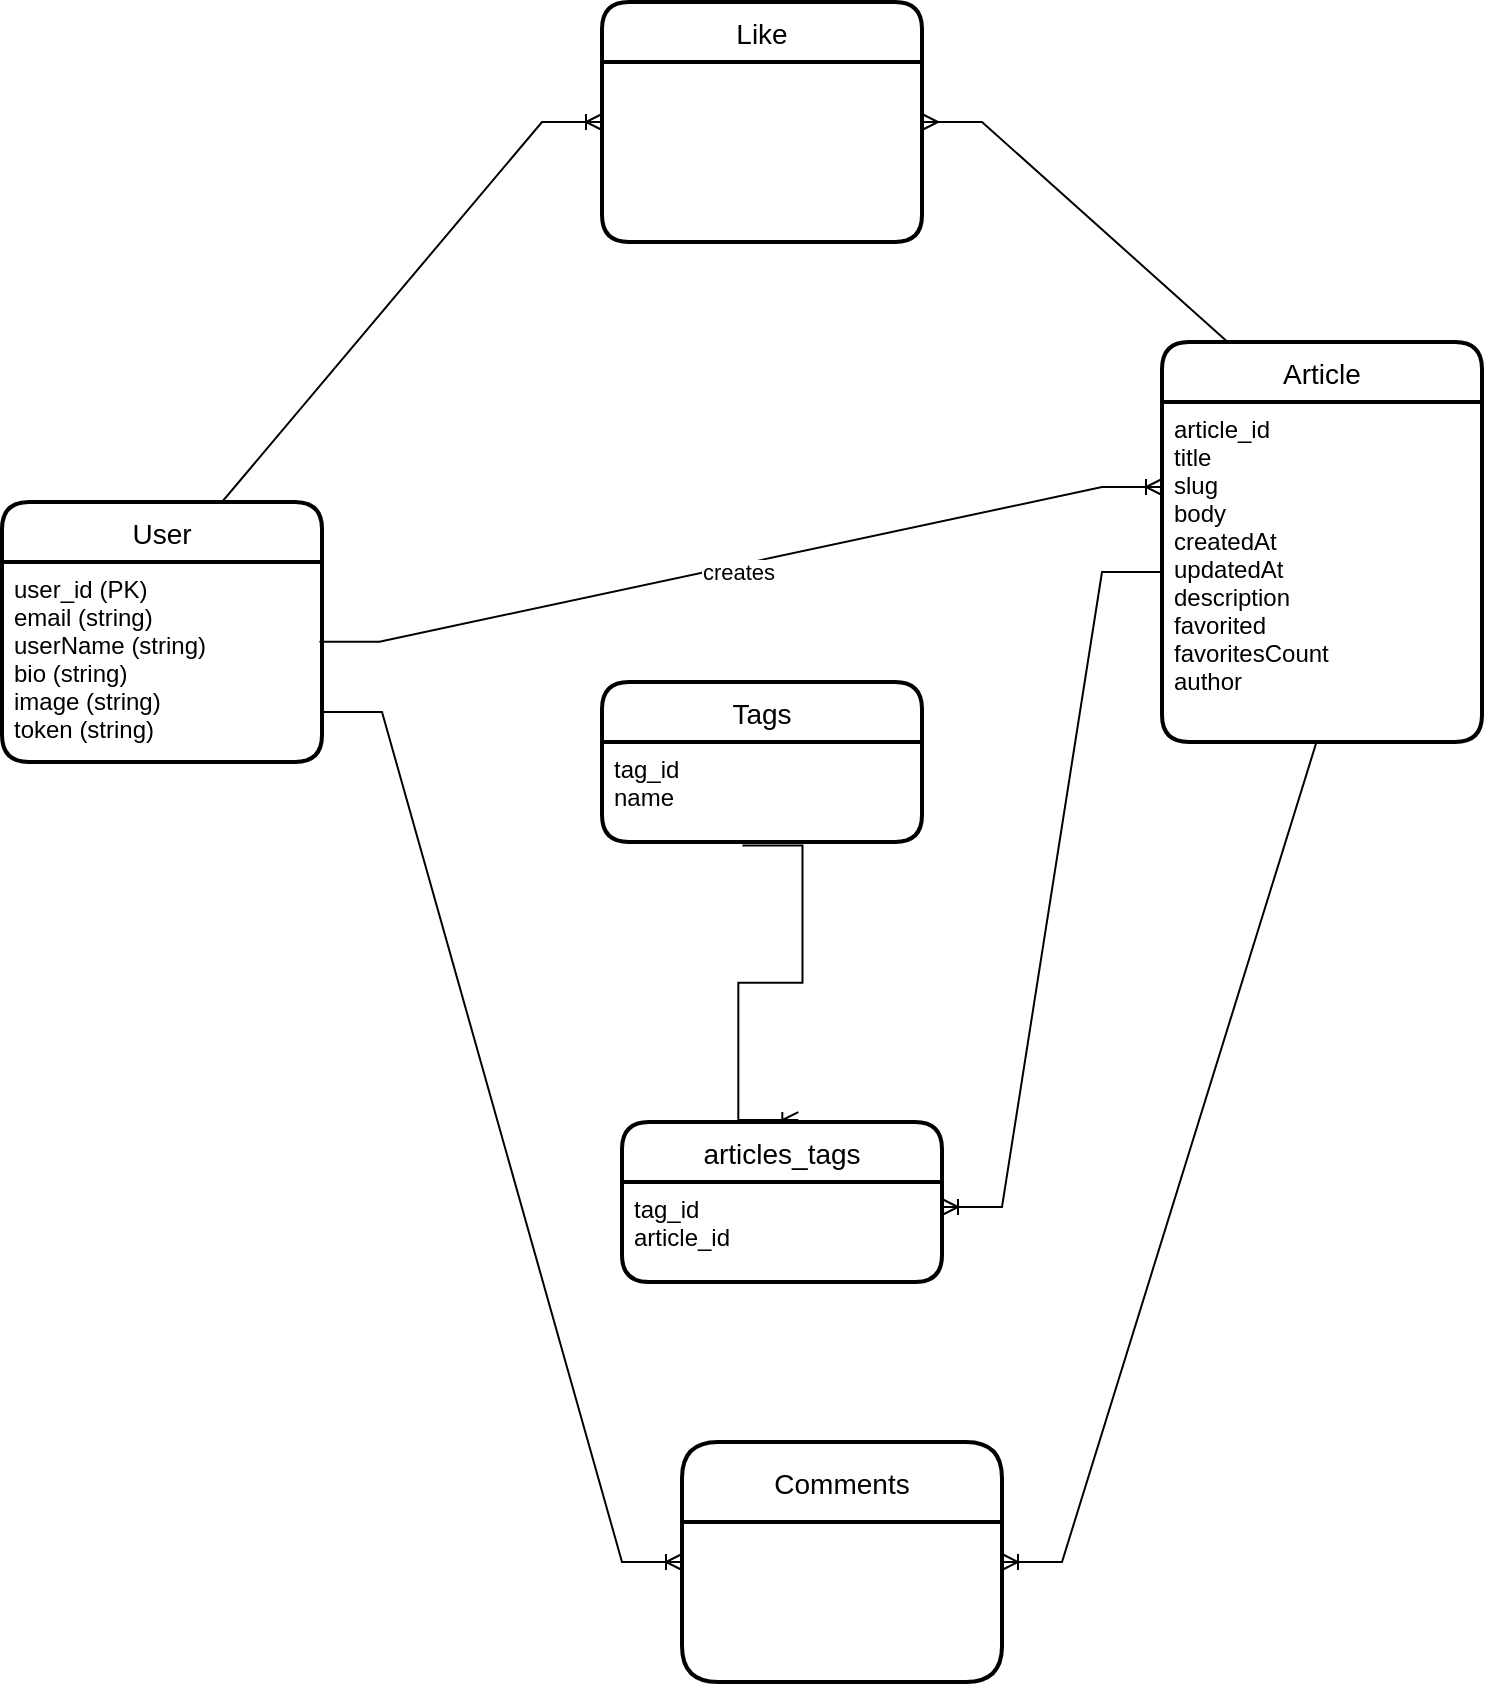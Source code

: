 <mxfile version="16.5.6" type="github"><diagram id="JWTKf-dhI-6AiEAXoNNv" name="Page-1"><mxGraphModel dx="1366" dy="912" grid="1" gridSize="10" guides="1" tooltips="1" connect="1" arrows="1" fold="1" page="1" pageScale="1" pageWidth="827" pageHeight="1169" math="0" shadow="0"><root><mxCell id="0"/><mxCell id="1" parent="0"/><mxCell id="JO6UdI5PcjbyjFKNnYwq-39" value="User" style="swimlane;childLayout=stackLayout;horizontal=1;startSize=30;horizontalStack=0;rounded=1;fontSize=14;fontStyle=0;strokeWidth=2;resizeParent=0;resizeLast=1;shadow=0;dashed=0;align=center;" vertex="1" parent="1"><mxGeometry x="20" y="260" width="160" height="130" as="geometry"/></mxCell><mxCell id="JO6UdI5PcjbyjFKNnYwq-40" value="user_id (PK)&#10;email (string)&#10;userName (string)&#10;bio (string)&#10;image (string)&#10;token (string)" style="align=left;strokeColor=none;fillColor=none;spacingLeft=4;fontSize=12;verticalAlign=top;resizable=0;rotatable=0;part=1;" vertex="1" parent="JO6UdI5PcjbyjFKNnYwq-39"><mxGeometry y="30" width="160" height="100" as="geometry"/></mxCell><mxCell id="JO6UdI5PcjbyjFKNnYwq-43" value="Like" style="swimlane;childLayout=stackLayout;horizontal=1;startSize=30;horizontalStack=0;rounded=1;fontSize=14;fontStyle=0;strokeWidth=2;resizeParent=0;resizeLast=1;shadow=0;dashed=0;align=center;" vertex="1" parent="1"><mxGeometry x="320" y="10" width="160" height="120" as="geometry"/></mxCell><mxCell id="JO6UdI5PcjbyjFKNnYwq-45" value="Tags" style="swimlane;childLayout=stackLayout;horizontal=1;startSize=30;horizontalStack=0;rounded=1;fontSize=14;fontStyle=0;strokeWidth=2;resizeParent=0;resizeLast=1;shadow=0;dashed=0;align=center;" vertex="1" parent="1"><mxGeometry x="320" y="350" width="160" height="80" as="geometry"/></mxCell><mxCell id="JO6UdI5PcjbyjFKNnYwq-46" value="tag_id&#10;name" style="align=left;strokeColor=none;fillColor=none;spacingLeft=4;fontSize=12;verticalAlign=top;resizable=0;rotatable=0;part=1;" vertex="1" parent="JO6UdI5PcjbyjFKNnYwq-45"><mxGeometry y="30" width="160" height="50" as="geometry"/></mxCell><mxCell id="JO6UdI5PcjbyjFKNnYwq-47" value="Comments" style="swimlane;childLayout=stackLayout;horizontal=1;startSize=40;horizontalStack=0;rounded=1;fontSize=14;fontStyle=0;strokeWidth=2;resizeParent=0;resizeLast=1;shadow=0;dashed=0;align=center;" vertex="1" parent="1"><mxGeometry x="360" y="730" width="160" height="120" as="geometry"/></mxCell><mxCell id="JO6UdI5PcjbyjFKNnYwq-49" value="Article" style="swimlane;childLayout=stackLayout;horizontal=1;startSize=30;horizontalStack=0;rounded=1;fontSize=14;fontStyle=0;strokeWidth=2;resizeParent=0;resizeLast=1;shadow=0;dashed=0;align=center;" vertex="1" parent="1"><mxGeometry x="600" y="180" width="160" height="200" as="geometry"/></mxCell><mxCell id="JO6UdI5PcjbyjFKNnYwq-50" value="article_id&#10;title&#10;slug&#10;body&#10;createdAt&#10;updatedAt&#10;description&#10;favorited&#10;favoritesCount&#10;author&#10;" style="align=left;strokeColor=none;fillColor=none;spacingLeft=4;fontSize=12;verticalAlign=top;resizable=0;rotatable=0;part=1;" vertex="1" parent="JO6UdI5PcjbyjFKNnYwq-49"><mxGeometry y="30" width="160" height="170" as="geometry"/></mxCell><mxCell id="JO6UdI5PcjbyjFKNnYwq-56" style="edgeStyle=orthogonalEdgeStyle;rounded=0;orthogonalLoop=1;jettySize=auto;html=1;exitX=0.5;exitY=1;exitDx=0;exitDy=0;" edge="1" parent="JO6UdI5PcjbyjFKNnYwq-49" source="JO6UdI5PcjbyjFKNnYwq-50" target="JO6UdI5PcjbyjFKNnYwq-50"><mxGeometry relative="1" as="geometry"/></mxCell><mxCell id="JO6UdI5PcjbyjFKNnYwq-57" style="edgeStyle=orthogonalEdgeStyle;rounded=0;orthogonalLoop=1;jettySize=auto;html=1;exitX=0.5;exitY=1;exitDx=0;exitDy=0;" edge="1" parent="JO6UdI5PcjbyjFKNnYwq-49" source="JO6UdI5PcjbyjFKNnYwq-50" target="JO6UdI5PcjbyjFKNnYwq-50"><mxGeometry relative="1" as="geometry"/></mxCell><mxCell id="JO6UdI5PcjbyjFKNnYwq-58" style="edgeStyle=orthogonalEdgeStyle;rounded=0;orthogonalLoop=1;jettySize=auto;html=1;exitX=0.5;exitY=1;exitDx=0;exitDy=0;" edge="1" parent="JO6UdI5PcjbyjFKNnYwq-49" source="JO6UdI5PcjbyjFKNnYwq-50" target="JO6UdI5PcjbyjFKNnYwq-50"><mxGeometry relative="1" as="geometry"/></mxCell><mxCell id="JO6UdI5PcjbyjFKNnYwq-52" value="" style="edgeStyle=entityRelationEdgeStyle;fontSize=12;html=1;endArrow=ERoneToMany;rounded=0;exitX=0.992;exitY=0.399;exitDx=0;exitDy=0;exitPerimeter=0;entryX=0;entryY=0.25;entryDx=0;entryDy=0;" edge="1" parent="1" source="JO6UdI5PcjbyjFKNnYwq-40" target="JO6UdI5PcjbyjFKNnYwq-50"><mxGeometry width="100" height="100" relative="1" as="geometry"><mxPoint x="330" y="200" as="sourcePoint"/><mxPoint x="430" y="100" as="targetPoint"/></mxGeometry></mxCell><mxCell id="JO6UdI5PcjbyjFKNnYwq-54" value="creates" style="edgeLabel;html=1;align=center;verticalAlign=middle;resizable=0;points=[];" vertex="1" connectable="0" parent="JO6UdI5PcjbyjFKNnYwq-52"><mxGeometry x="-0.011" y="-3" relative="1" as="geometry"><mxPoint as="offset"/></mxGeometry></mxCell><mxCell id="JO6UdI5PcjbyjFKNnYwq-65" value="" style="edgeStyle=entityRelationEdgeStyle;fontSize=12;html=1;endArrow=ERoneToMany;rounded=0;entryX=0.551;entryY=-0.012;entryDx=0;entryDy=0;exitX=0.439;exitY=1.034;exitDx=0;exitDy=0;exitPerimeter=0;entryPerimeter=0;" edge="1" parent="1" source="JO6UdI5PcjbyjFKNnYwq-46" target="JO6UdI5PcjbyjFKNnYwq-72"><mxGeometry width="100" height="100" relative="1" as="geometry"><mxPoint x="240" y="585" as="sourcePoint"/><mxPoint x="300" y="380" as="targetPoint"/></mxGeometry></mxCell><mxCell id="JO6UdI5PcjbyjFKNnYwq-66" value="" style="edgeStyle=entityRelationEdgeStyle;fontSize=12;html=1;endArrow=ERoneToMany;rounded=0;entryX=1;entryY=0.25;entryDx=0;entryDy=0;exitX=0;exitY=0.5;exitDx=0;exitDy=0;" edge="1" parent="1" source="JO6UdI5PcjbyjFKNnYwq-50" target="JO6UdI5PcjbyjFKNnYwq-73"><mxGeometry width="100" height="100" relative="1" as="geometry"><mxPoint x="480" y="480" as="sourcePoint"/><mxPoint x="460" y="380" as="targetPoint"/></mxGeometry></mxCell><mxCell id="JO6UdI5PcjbyjFKNnYwq-72" value="articles_tags" style="swimlane;childLayout=stackLayout;horizontal=1;startSize=30;horizontalStack=0;rounded=1;fontSize=14;fontStyle=0;strokeWidth=2;resizeParent=0;resizeLast=1;shadow=0;dashed=0;align=center;" vertex="1" parent="1"><mxGeometry x="330" y="570" width="160" height="80" as="geometry"/></mxCell><mxCell id="JO6UdI5PcjbyjFKNnYwq-73" value="tag_id&#10;article_id" style="align=left;strokeColor=none;fillColor=none;spacingLeft=4;fontSize=12;verticalAlign=top;resizable=0;rotatable=0;part=1;" vertex="1" parent="JO6UdI5PcjbyjFKNnYwq-72"><mxGeometry y="30" width="160" height="50" as="geometry"/></mxCell><mxCell id="JO6UdI5PcjbyjFKNnYwq-75" value="" style="edgeStyle=entityRelationEdgeStyle;fontSize=12;html=1;endArrow=ERmany;rounded=0;exitX=0.39;exitY=-0.002;exitDx=0;exitDy=0;exitPerimeter=0;" edge="1" parent="1" source="JO6UdI5PcjbyjFKNnYwq-49" target="JO6UdI5PcjbyjFKNnYwq-43"><mxGeometry width="100" height="100" relative="1" as="geometry"><mxPoint x="480" y="490" as="sourcePoint"/><mxPoint x="490" y="507" as="targetPoint"/></mxGeometry></mxCell><mxCell id="JO6UdI5PcjbyjFKNnYwq-76" value="" style="edgeStyle=entityRelationEdgeStyle;fontSize=12;html=1;endArrow=ERoneToMany;rounded=0;exitX=0.671;exitY=0.998;exitDx=0;exitDy=0;exitPerimeter=0;" edge="1" parent="1" source="JO6UdI5PcjbyjFKNnYwq-50" target="JO6UdI5PcjbyjFKNnYwq-47"><mxGeometry width="100" height="100" relative="1" as="geometry"><mxPoint x="590" y="470" as="sourcePoint"/><mxPoint x="690" y="370" as="targetPoint"/></mxGeometry></mxCell><mxCell id="JO6UdI5PcjbyjFKNnYwq-77" value="" style="edgeStyle=entityRelationEdgeStyle;fontSize=12;html=1;endArrow=ERoneToMany;rounded=0;exitX=0.5;exitY=0;exitDx=0;exitDy=0;entryX=0;entryY=0.5;entryDx=0;entryDy=0;" edge="1" parent="1" source="JO6UdI5PcjbyjFKNnYwq-39" target="JO6UdI5PcjbyjFKNnYwq-43"><mxGeometry width="100" height="100" relative="1" as="geometry"><mxPoint x="40" y="400" as="sourcePoint"/><mxPoint x="400" y="590" as="targetPoint"/></mxGeometry></mxCell><mxCell id="JO6UdI5PcjbyjFKNnYwq-78" value="" style="edgeStyle=entityRelationEdgeStyle;fontSize=12;html=1;endArrow=ERoneToMany;rounded=0;entryX=0;entryY=0.5;entryDx=0;entryDy=0;exitX=1;exitY=0.75;exitDx=0;exitDy=0;" edge="1" parent="1" source="JO6UdI5PcjbyjFKNnYwq-40" target="JO6UdI5PcjbyjFKNnYwq-47"><mxGeometry width="100" height="100" relative="1" as="geometry"><mxPoint x="250" y="770" as="sourcePoint"/><mxPoint x="350" y="670" as="targetPoint"/></mxGeometry></mxCell></root></mxGraphModel></diagram></mxfile>